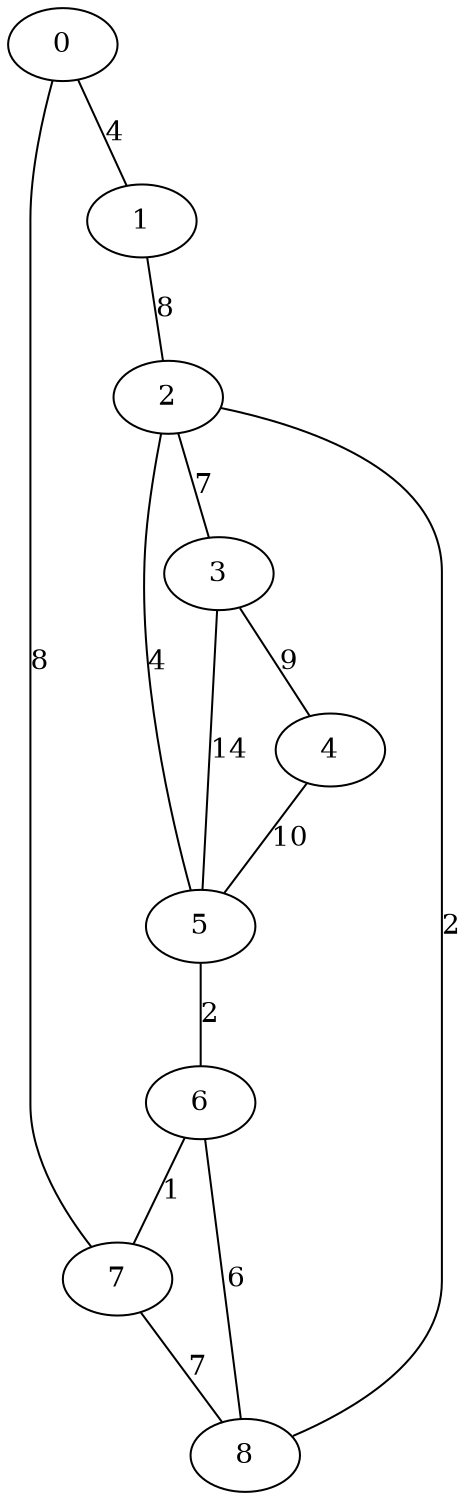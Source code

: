 digraph G {
 size ="100,10";
    0 -> 1 [ label="4" arrowhead="none" ];
    0 -> 7 [ label="8" arrowhead="none" ];
    1 -> 2 [ label="8" arrowhead="none" ];
    2 -> 8 [ label="2" arrowhead="none" ];
    2 -> 5 [ label="4" arrowhead="none" ];
    2 -> 3 [ label="7" arrowhead="none" ];
    3 -> 4 [ label="9" arrowhead="none" ];
    3 -> 5 [ label="14" arrowhead="none" ];
    4 -> 5 [ label="10" arrowhead="none" ];
    5 -> 6 [ label="2" arrowhead="none" ];
    6 -> 7 [ label="1" arrowhead="none" ];
    6 -> 8 [ label="6" arrowhead="none" ];
    7 -> 8 [ label="7" arrowhead="none" ];
}
